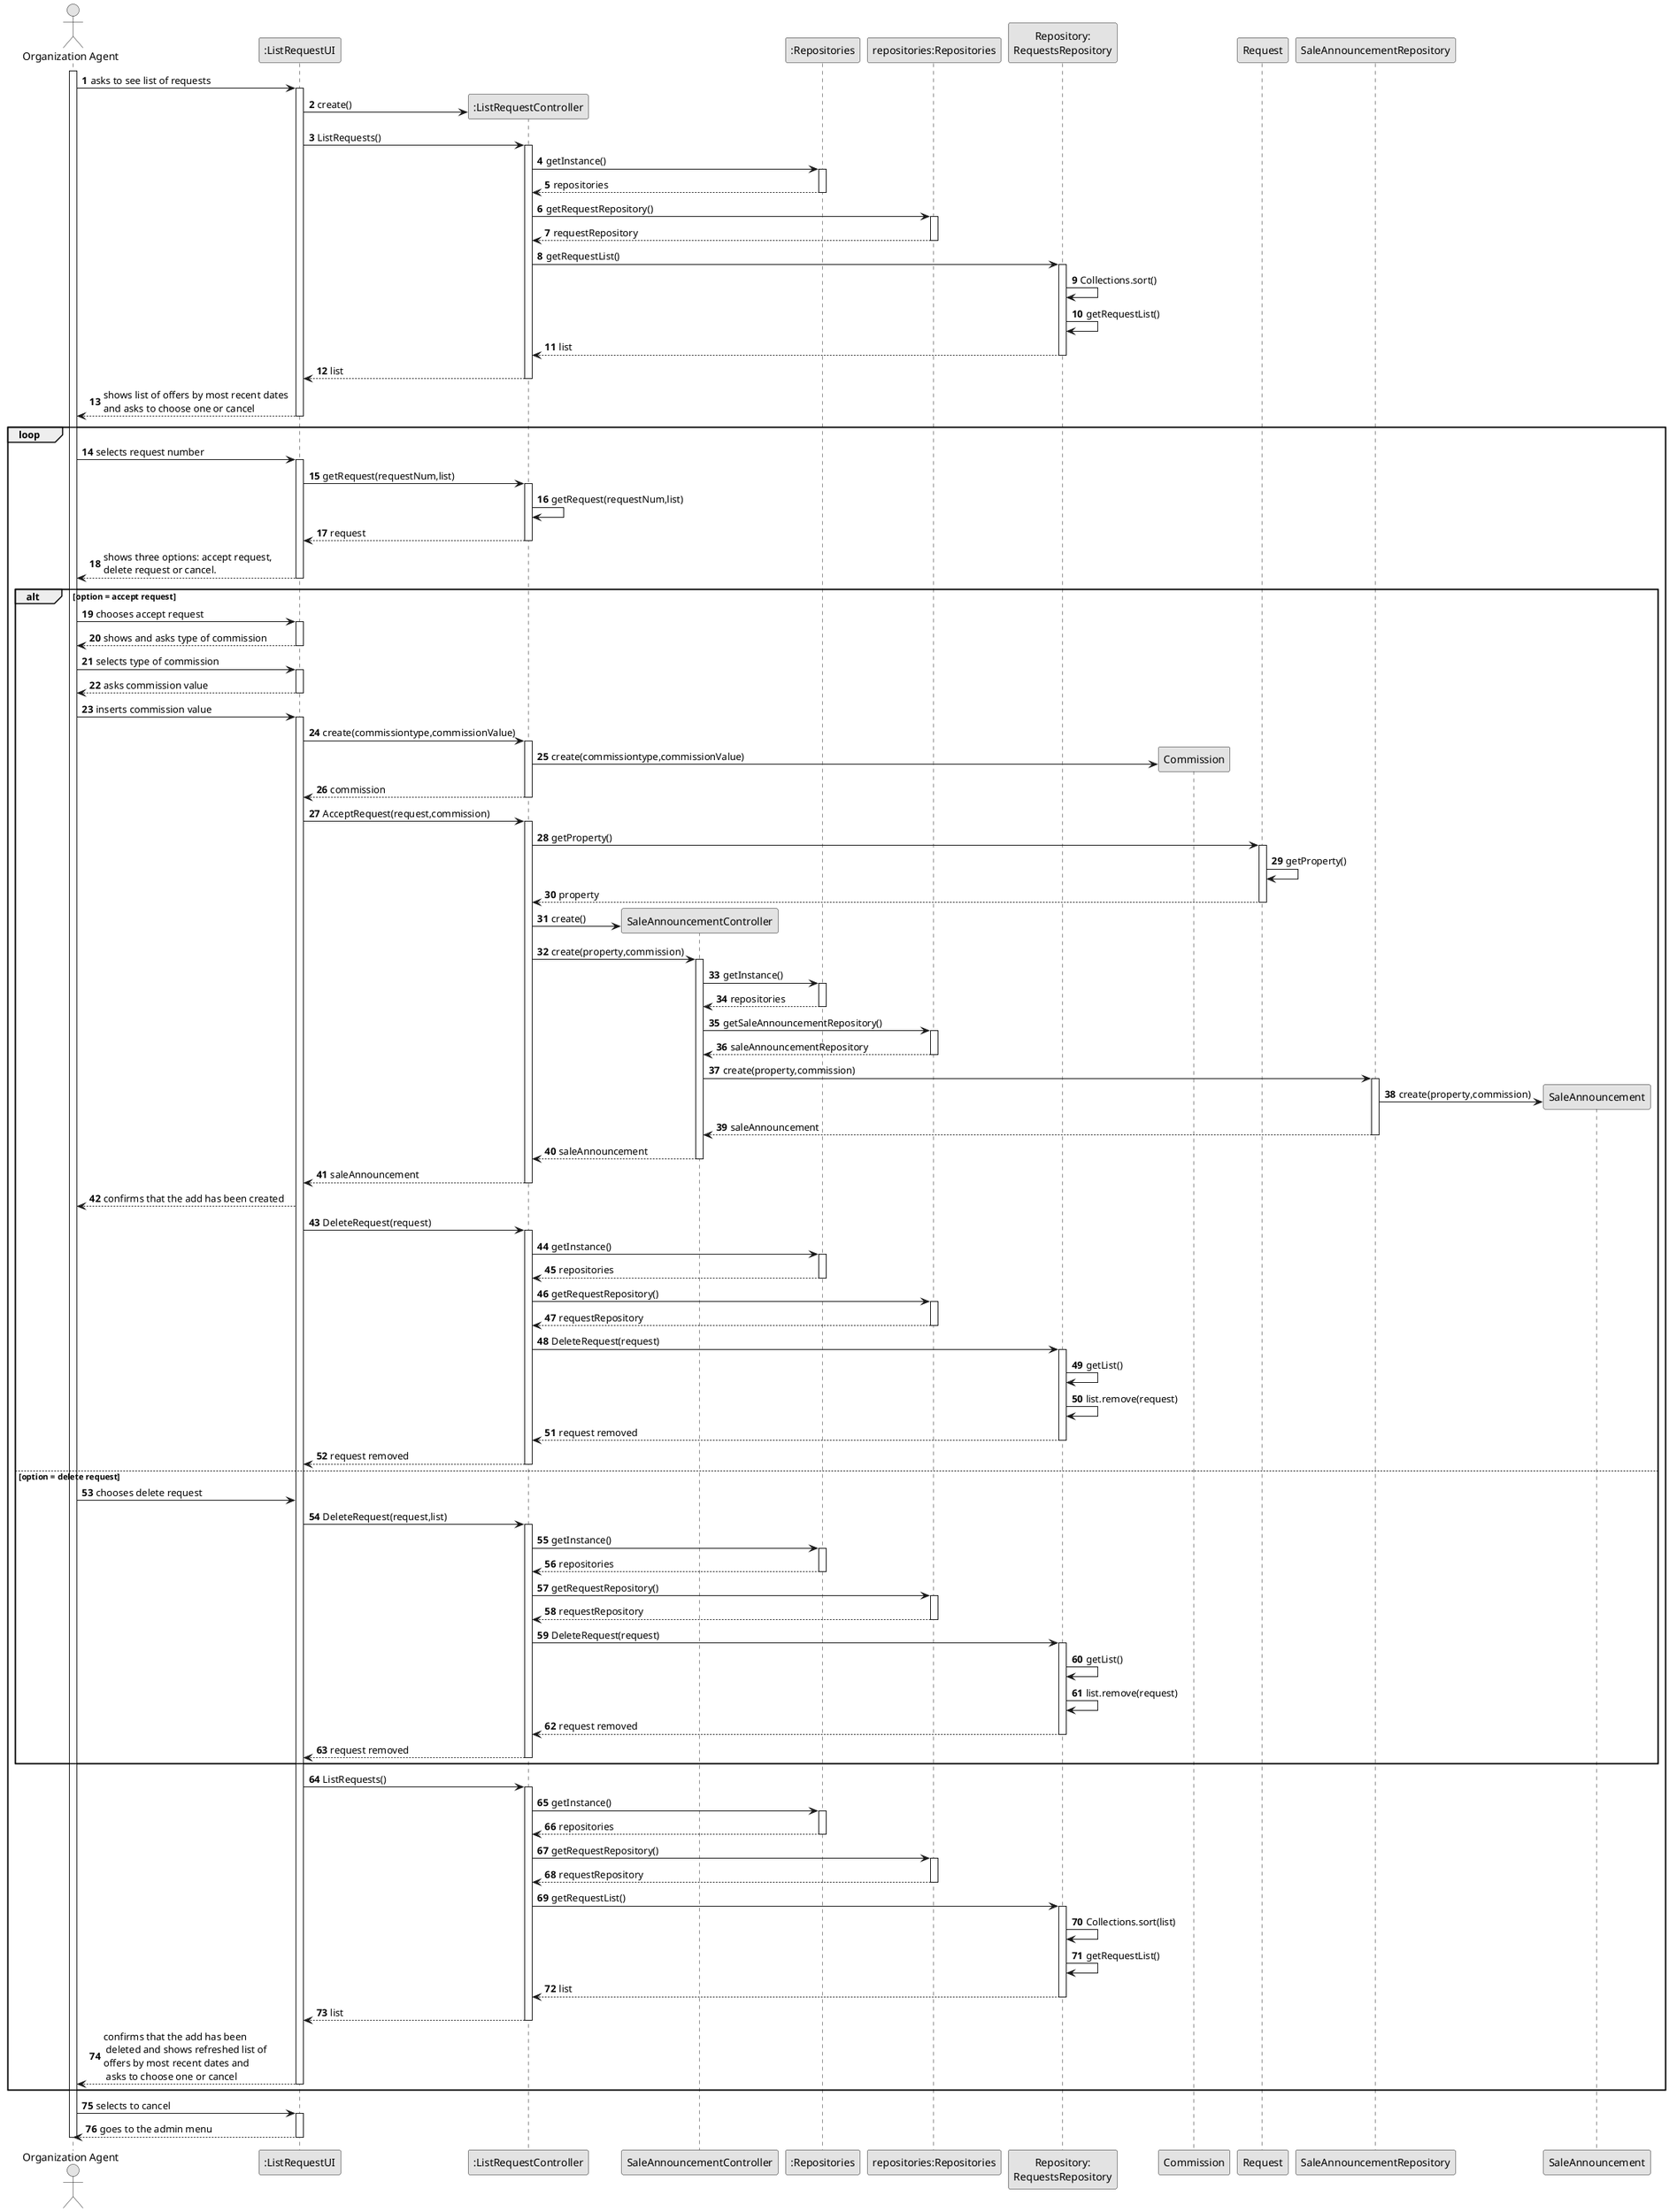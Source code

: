 @startuml
skinparam monochrome true
skinparam packageStyle rectangle
skinparam shadowing false

autonumber

actor "Organization Agent" as ADM
participant ":ListRequestUI" as UI
participant ":ListRequestController" as CTRL
participant "SaleAnnouncementController" as SaleAnnounCTRL
participant ":Repositories" as Rep
participant "repositories:Repositories" as RepRep
participant "Repository:\nRequestsRepository" as ReqRep
participant "Commission" as Commission
participant "SaleAnnouncementRepository" as SaleRep
participant "SaleAnnouncement" as Sale
participant "Request" as Request
participant "SaleAnnouncementRepository" as SaleRep
participant "SaleAnnouncement" as Sale


activate ADM

        ADM -> UI : asks to see list of requests

        activate UI
        UI -> CTRL** : create()
        UI -> CTRL : ListRequests()

        activate CTRL
        CTRL -> Rep : getInstance()
        activate Rep
        Rep --> CTRL :repositories
        deactivate

        CTRL -> RepRep : getRequestRepository()
        activate RepRep
        RepRep --> CTRL : requestRepository
        deactivate



        CTRL -> ReqRep : getRequestList()
                activate ReqRep
                ReqRep -> ReqRep : Collections.sort()
                ReqRep -> ReqRep : getRequestList()
                ReqRep --> CTRL : list
                deactivate


        CTRL --> UI : list
        deactivate



        UI --> ADM : shows list of offers by most recent dates \nand asks to choose one or cancel

                deactivate UI


        loop

                ADM -> UI : selects request number
                activate UI

                UI -> CTRL : getRequest(requestNum,list)
                activate CTRL
                CTRL -> CTRL : getRequest(requestNum,list)
                CTRL --> UI : request
                deactivate




                UI --> ADM: shows three options: accept request,\ndelete request or cancel.
                deactivate
                alt option = accept request
                    ADM -> UI :chooses accept request
                    activate UI
                    UI --> ADM : shows and asks type of commission
                    deactivate
                    ADM -> UI : selects type of commission
                    activate UI
                    UI --> ADM : asks commission value
                    deactivate
                    ADM -> UI : inserts commission value
                    activate UI

                    UI -> CTRL :create(commissiontype,commissionValue)
                    activate CTRL
                    CTRL -> Commission** :create(commissiontype,commissionValue)
                    CTRL --> UI :commission
                    deactivate

                    UI -> CTRL :AcceptRequest(request,commission)
                    activate CTRL
                                        CTRL -> Request : getProperty()
                                        activate Request
                                        Request -> Request : getProperty()
                                        Request --> CTRL : property
                                        deactivate
                                        CTRL -> SaleAnnounCTRL** : create()
                                        CTRL -> SaleAnnounCTRL : create(property,commission)
                                        activate SaleAnnounCTRL

                                        SaleAnnounCTRL -> Rep : getInstance()
                                        activate Rep
                                        Rep --> SaleAnnounCTRL :repositories
                                        deactivate

                                        SaleAnnounCTRL -> RepRep : getSaleAnnouncementRepository()
                                        activate RepRep
                                        RepRep --> SaleAnnounCTRL : saleAnnouncementRepository
                                        deactivate




                                        SaleAnnounCTRL -> SaleRep : create(property,commission)
                                        activate SaleRep
                                        SaleRep  -> Sale** :create(property,commission)
                                        SaleRep --> SaleAnnounCTRL : saleAnnouncement
                                        deactivate
                                        SaleAnnounCTRL --> CTRL : saleAnnouncement
                                        deactivate
                    CTRL --> UI : saleAnnouncement
                    deactivate
                    UI --> ADM : confirms that the add has been created


                    UI -> CTRL : DeleteRequest(request)
                    activate CTRL

                                                            CTRL -> Rep : getInstance()
                                                            activate Rep
                                                            Rep --> CTRL :repositories
                                                            deactivate

                                                            CTRL -> RepRep : getRequestRepository()
                                                            activate RepRep
                                                            RepRep --> CTRL : requestRepository
                                                            deactivate


                                                            CTRL -> ReqRep : DeleteRequest(request)
                                                            activate ReqRep
                                                            ReqRep -> ReqRep : getList()
                                                            ReqRep -> ReqRep : list.remove(request)
                                                            ReqRep --> CTRL : request removed
                                                            deactivate
                    CTRL --> UI : request removed
                    deactivate













                else option = delete request
                    ADM -> UI : chooses delete request
                    UI -> CTRL : DeleteRequest(request,list)
                                        activate CTRL

                                                                                CTRL -> Rep : getInstance()
                                                                                activate Rep
                                                                                Rep --> CTRL :repositories
                                                                                deactivate

                                                                                CTRL -> RepRep : getRequestRepository()
                                                                                activate RepRep
                                                                                RepRep --> CTRL : requestRepository
                                                                                deactivate


                                                                                CTRL -> ReqRep : DeleteRequest(request)
                                                                                activate ReqRep
                                                                                ReqRep -> ReqRep : getList()
                                                                                ReqRep -> ReqRep : list.remove(request)
                                                                                ReqRep --> CTRL : request removed
                                                                                deactivate
                                        CTRL --> UI : request removed
                                        deactivate







                end


                UI -> CTRL : ListRequests()

                        activate CTRL
                        CTRL -> Rep : getInstance()
                        activate Rep
                        Rep --> CTRL :repositories
                        deactivate

                        CTRL -> RepRep : getRequestRepository()
                        activate RepRep
                        RepRep --> CTRL : requestRepository
                        deactivate



                        CTRL -> ReqRep : getRequestList()
                                activate ReqRep
                                ReqRep -> ReqRep : Collections.sort(list)
                                ReqRep -> ReqRep : getRequestList()
                                ReqRep --> CTRL : list
                                deactivate
                        CTRL --> UI : list
                        deactivate

                UI --> ADM :confirms that the add has been\n deleted and shows refreshed list of \noffers by most recent dates and\n asks to choose one or cancel
                deactivate




        end
            ADM -> UI : selects to cancel
            activate UI


                UI --> ADM : goes to the admin menu
                deactivate UI






    deactivate UI

deactivate ADM

@enduml